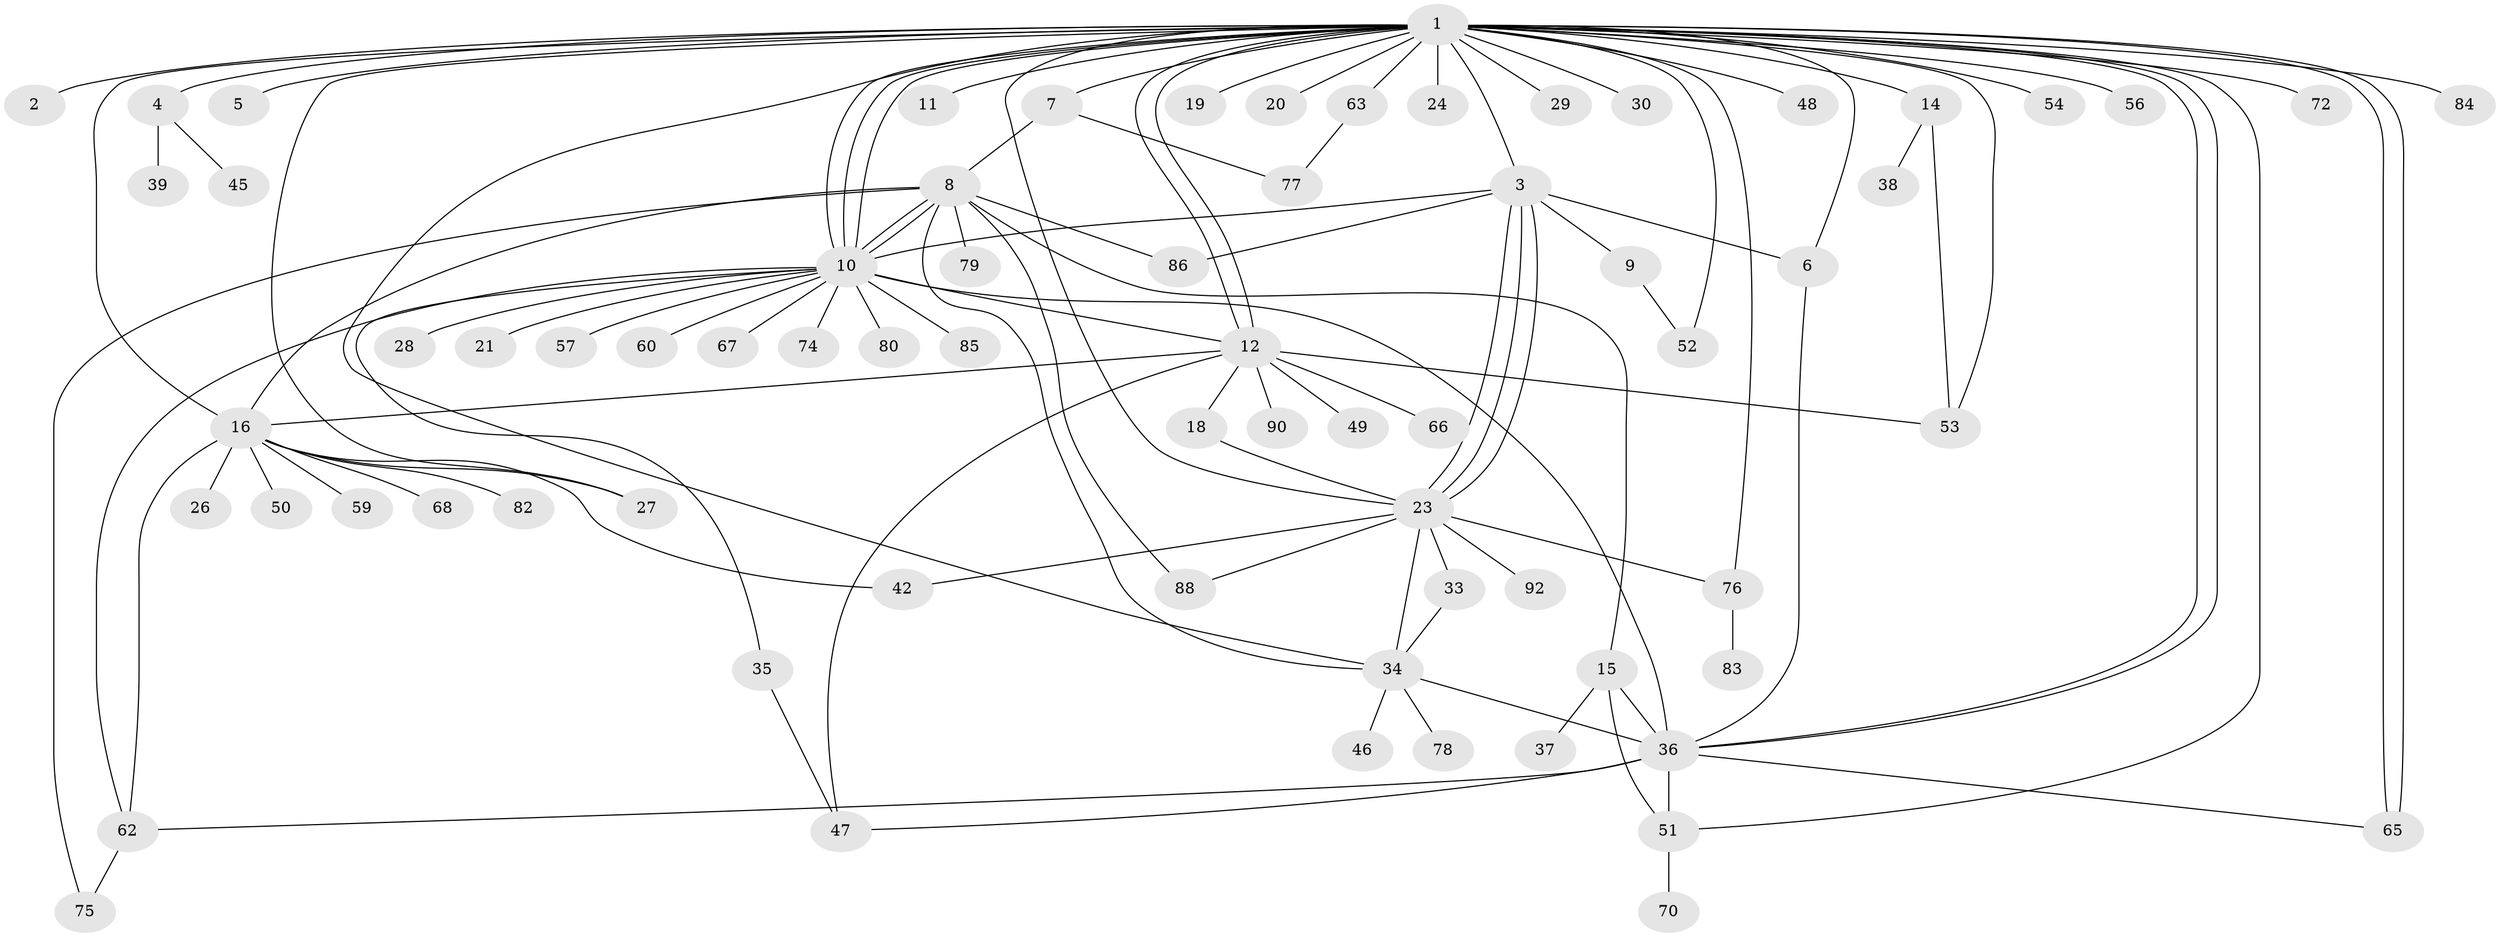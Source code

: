// Generated by graph-tools (version 1.1) at 2025/51/02/27/25 19:51:55]
// undirected, 71 vertices, 110 edges
graph export_dot {
graph [start="1"]
  node [color=gray90,style=filled];
  1 [super="+22"];
  2;
  3 [super="+73"];
  4 [super="+91"];
  5;
  6;
  7 [super="+17"];
  8 [super="+41"];
  9;
  10 [super="+13"];
  11;
  12 [super="+32"];
  14 [super="+44"];
  15 [super="+25"];
  16 [super="+58"];
  18 [super="+71"];
  19 [super="+43"];
  20;
  21;
  23 [super="+64"];
  24 [super="+31"];
  26;
  27;
  28;
  29;
  30;
  33;
  34 [super="+61"];
  35;
  36 [super="+40"];
  37 [super="+81"];
  38;
  39;
  42 [super="+87"];
  45;
  46;
  47 [super="+89"];
  48;
  49;
  50;
  51 [super="+69"];
  52 [super="+55"];
  53;
  54;
  56;
  57;
  59;
  60;
  62;
  63;
  65;
  66;
  67;
  68;
  70;
  72;
  74;
  75;
  76;
  77;
  78;
  79;
  80;
  82;
  83;
  84;
  85;
  86;
  88;
  90;
  92;
  1 -- 2;
  1 -- 3;
  1 -- 4;
  1 -- 5;
  1 -- 6;
  1 -- 7;
  1 -- 10;
  1 -- 10;
  1 -- 10;
  1 -- 11;
  1 -- 12 [weight=2];
  1 -- 12;
  1 -- 14;
  1 -- 16;
  1 -- 19 [weight=2];
  1 -- 20;
  1 -- 23;
  1 -- 24 [weight=2];
  1 -- 27;
  1 -- 29;
  1 -- 34;
  1 -- 36 [weight=2];
  1 -- 36;
  1 -- 48;
  1 -- 52;
  1 -- 53;
  1 -- 54;
  1 -- 56;
  1 -- 63;
  1 -- 65;
  1 -- 65;
  1 -- 72;
  1 -- 76;
  1 -- 84;
  1 -- 30;
  1 -- 51;
  3 -- 6;
  3 -- 9;
  3 -- 23;
  3 -- 23;
  3 -- 23;
  3 -- 86;
  3 -- 10;
  4 -- 39;
  4 -- 45;
  6 -- 36;
  7 -- 8;
  7 -- 77;
  8 -- 10;
  8 -- 10;
  8 -- 15;
  8 -- 16;
  8 -- 75;
  8 -- 79;
  8 -- 86;
  8 -- 88;
  8 -- 34;
  9 -- 52;
  10 -- 12;
  10 -- 21;
  10 -- 28;
  10 -- 36;
  10 -- 57;
  10 -- 62;
  10 -- 67;
  10 -- 80;
  10 -- 85;
  10 -- 35;
  10 -- 74;
  10 -- 60;
  12 -- 16;
  12 -- 18;
  12 -- 47;
  12 -- 66;
  12 -- 49;
  12 -- 53;
  12 -- 90;
  14 -- 38;
  14 -- 53;
  15 -- 36 [weight=2];
  15 -- 37;
  15 -- 51;
  16 -- 26;
  16 -- 27;
  16 -- 42;
  16 -- 50;
  16 -- 59;
  16 -- 62;
  16 -- 68;
  16 -- 82;
  18 -- 23;
  23 -- 33;
  23 -- 34 [weight=2];
  23 -- 42;
  23 -- 76;
  23 -- 88;
  23 -- 92;
  33 -- 34;
  34 -- 36 [weight=2];
  34 -- 46;
  34 -- 78;
  35 -- 47;
  36 -- 47;
  36 -- 62;
  36 -- 65;
  36 -- 51;
  51 -- 70;
  62 -- 75;
  63 -- 77;
  76 -- 83;
}
